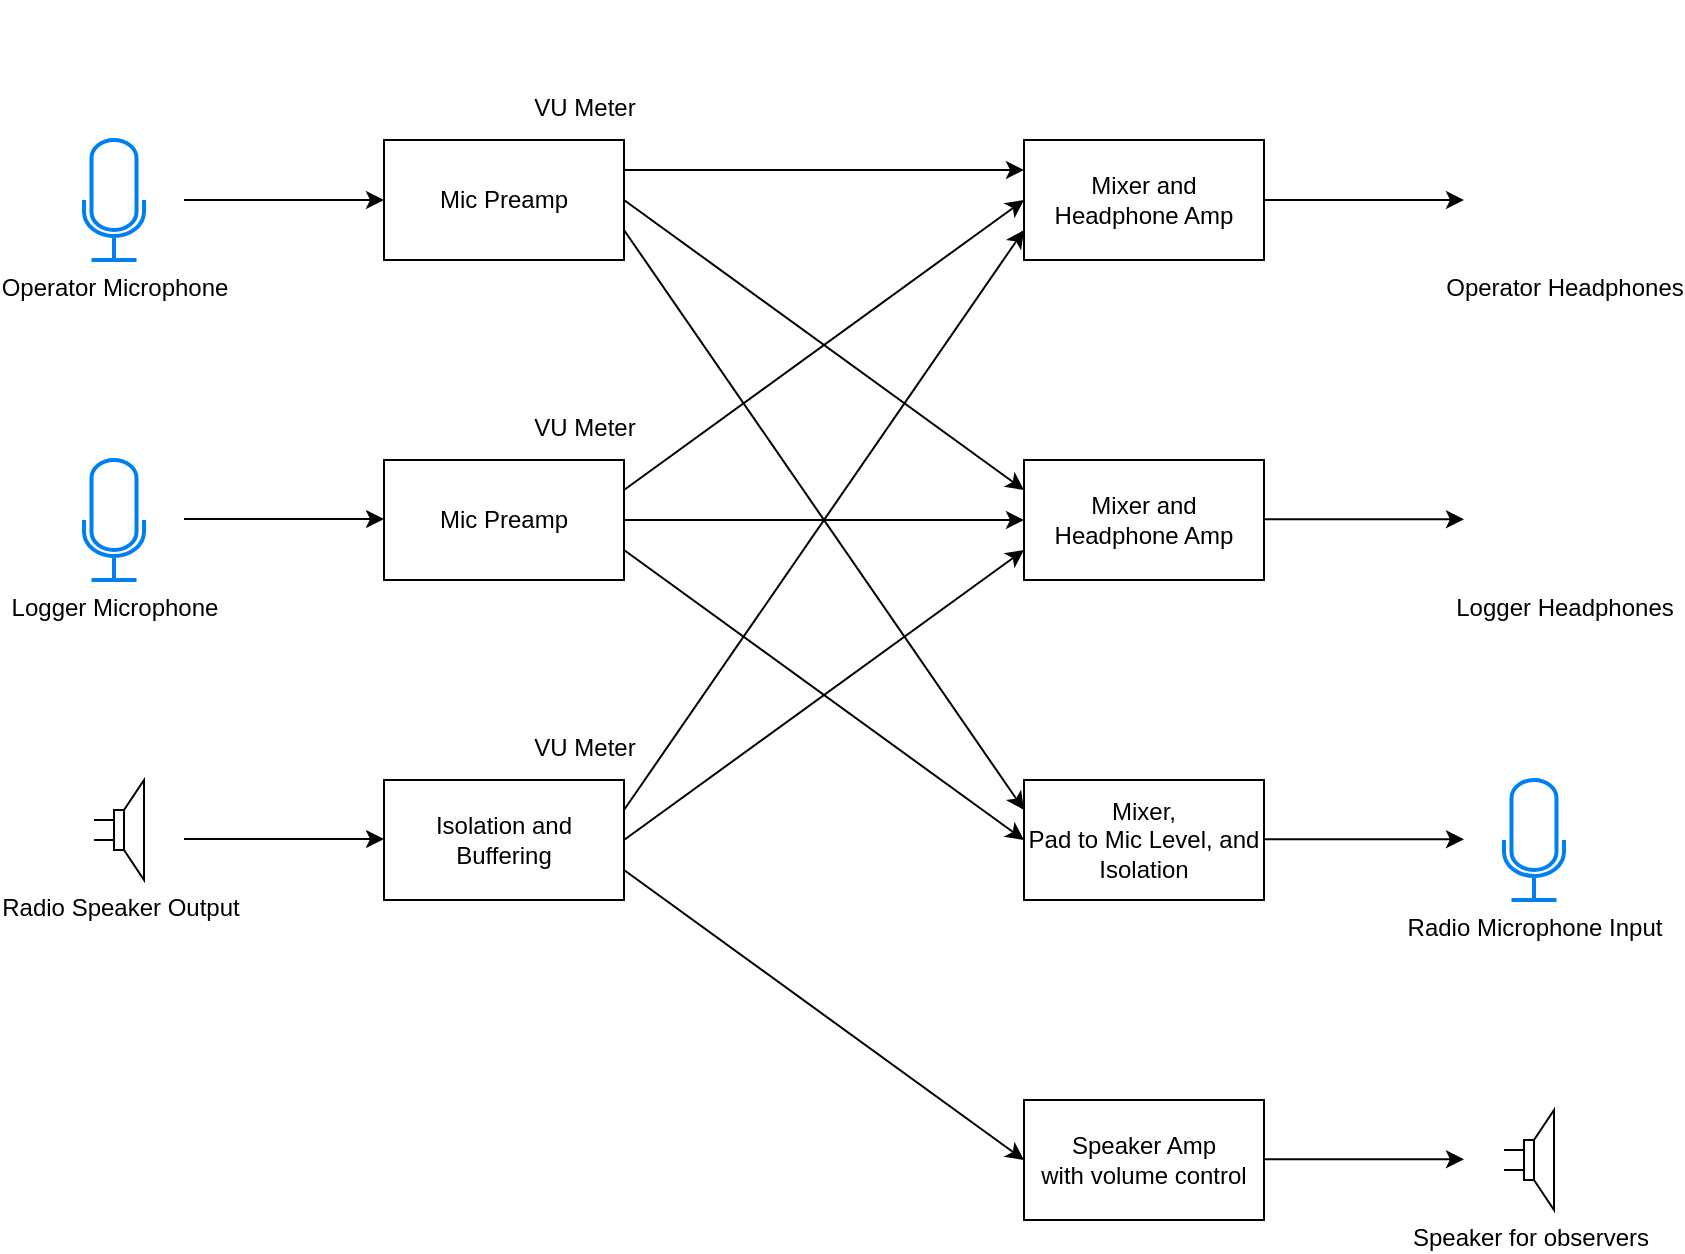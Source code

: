 <mxfile version="12.6.4" type="device"><diagram id="MFWhMeemk49CaF0EHvtF" name="Page-1"><mxGraphModel dx="1534" dy="805" grid="1" gridSize="10" guides="1" tooltips="1" connect="1" arrows="1" fold="1" page="1" pageScale="1" pageWidth="1100" pageHeight="850" math="0" shadow="0"><root><mxCell id="0"/><mxCell id="1" parent="0"/><mxCell id="GcHudyoX4z7bn77wp7Ku-3" value="Mic Preamp" style="rounded=0;whiteSpace=wrap;html=1;" vertex="1" parent="1"><mxGeometry x="280" y="120" width="120" height="60" as="geometry"/></mxCell><mxCell id="GcHudyoX4z7bn77wp7Ku-4" value="Mic Preamp" style="rounded=0;whiteSpace=wrap;html=1;" vertex="1" parent="1"><mxGeometry x="280" y="280" width="120" height="60" as="geometry"/></mxCell><mxCell id="GcHudyoX4z7bn77wp7Ku-6" value="" style="endArrow=classic;html=1;entryX=0;entryY=0.5;entryDx=0;entryDy=0;" edge="1" parent="1" target="GcHudyoX4z7bn77wp7Ku-3"><mxGeometry width="50" height="50" relative="1" as="geometry"><mxPoint x="180" y="150" as="sourcePoint"/><mxPoint x="240" y="220" as="targetPoint"/></mxGeometry></mxCell><mxCell id="GcHudyoX4z7bn77wp7Ku-7" value="" style="endArrow=classic;html=1;entryX=0;entryY=0.5;entryDx=0;entryDy=0;" edge="1" parent="1"><mxGeometry width="50" height="50" relative="1" as="geometry"><mxPoint x="180" y="309.5" as="sourcePoint"/><mxPoint x="280" y="309.5" as="targetPoint"/></mxGeometry></mxCell><mxCell id="GcHudyoX4z7bn77wp7Ku-8" value="" style="endArrow=classic;html=1;entryX=0;entryY=0.5;entryDx=0;entryDy=0;" edge="1" parent="1"><mxGeometry width="50" height="50" relative="1" as="geometry"><mxPoint x="180" y="469.5" as="sourcePoint"/><mxPoint x="280" y="469.5" as="targetPoint"/></mxGeometry></mxCell><mxCell id="GcHudyoX4z7bn77wp7Ku-9" value="Isolation and Buffering" style="rounded=0;whiteSpace=wrap;html=1;" vertex="1" parent="1"><mxGeometry x="280" y="440" width="120" height="60" as="geometry"/></mxCell><mxCell id="GcHudyoX4z7bn77wp7Ku-10" value="&lt;div&gt;Mixer and &lt;br&gt;&lt;/div&gt;&lt;div&gt;Headphone Amp&lt;/div&gt;" style="rounded=0;whiteSpace=wrap;html=1;" vertex="1" parent="1"><mxGeometry x="600" y="120" width="120" height="60" as="geometry"/></mxCell><mxCell id="GcHudyoX4z7bn77wp7Ku-11" value="&lt;div&gt;Mixer and &lt;br&gt;&lt;/div&gt;&lt;div&gt;Headphone Amp&lt;/div&gt;" style="rounded=0;whiteSpace=wrap;html=1;" vertex="1" parent="1"><mxGeometry x="600" y="280" width="120" height="60" as="geometry"/></mxCell><mxCell id="GcHudyoX4z7bn77wp7Ku-12" value="&lt;div&gt;Mixer,&lt;br&gt;&lt;/div&gt;&lt;div&gt;Pad to Mic Level, and Isolation&lt;br&gt;&lt;/div&gt;" style="rounded=0;whiteSpace=wrap;html=1;" vertex="1" parent="1"><mxGeometry x="600" y="440" width="120" height="60" as="geometry"/></mxCell><mxCell id="GcHudyoX4z7bn77wp7Ku-13" value="&lt;div&gt;Speaker Amp&lt;/div&gt;&lt;div&gt;with volume control&lt;br&gt;&lt;/div&gt;" style="rounded=0;whiteSpace=wrap;html=1;" vertex="1" parent="1"><mxGeometry x="600" y="600" width="120" height="60" as="geometry"/></mxCell><mxCell id="GcHudyoX4z7bn77wp7Ku-14" value="Radio Speaker Output" style="pointerEvents=1;verticalLabelPosition=bottom;shadow=0;dashed=0;align=center;html=1;verticalAlign=top;shape=mxgraph.electrical.electro-mechanical.loudspeaker;" vertex="1" parent="1"><mxGeometry x="135" y="440" width="25" height="50" as="geometry"/></mxCell><mxCell id="GcHudyoX4z7bn77wp7Ku-19" value="Operator Microphone" style="html=1;verticalLabelPosition=bottom;align=center;labelBackgroundColor=#ffffff;verticalAlign=top;strokeWidth=2;strokeColor=#0080F0;shadow=0;dashed=0;shape=mxgraph.ios7.icons.microphone;" vertex="1" parent="1"><mxGeometry x="130" y="120" width="30" height="60" as="geometry"/></mxCell><mxCell id="GcHudyoX4z7bn77wp7Ku-20" value="Logger Microphone" style="html=1;verticalLabelPosition=bottom;align=center;labelBackgroundColor=#ffffff;verticalAlign=top;strokeWidth=2;strokeColor=#0080F0;shadow=0;dashed=0;shape=mxgraph.ios7.icons.microphone;" vertex="1" parent="1"><mxGeometry x="130" y="280" width="30" height="60" as="geometry"/></mxCell><mxCell id="GcHudyoX4z7bn77wp7Ku-21" value="Speaker for observers" style="pointerEvents=1;verticalLabelPosition=bottom;shadow=0;dashed=0;align=center;html=1;verticalAlign=top;shape=mxgraph.electrical.electro-mechanical.loudspeaker;" vertex="1" parent="1"><mxGeometry x="840" y="605" width="25" height="50" as="geometry"/></mxCell><mxCell id="GcHudyoX4z7bn77wp7Ku-22" value="Operator Headphones" style="shape=image;html=1;verticalAlign=top;verticalLabelPosition=bottom;labelBackgroundColor=#ffffff;imageAspect=0;aspect=fixed;image=https://cdn2.iconfinder.com/data/icons/ios-7-icons/50/headphones-128.png" vertex="1" parent="1"><mxGeometry x="840" y="120" width="60" height="60" as="geometry"/></mxCell><mxCell id="GcHudyoX4z7bn77wp7Ku-23" value="Logger Headphones" style="shape=image;html=1;verticalAlign=top;verticalLabelPosition=bottom;labelBackgroundColor=#ffffff;imageAspect=0;aspect=fixed;image=https://cdn2.iconfinder.com/data/icons/ios-7-icons/50/headphones-128.png" vertex="1" parent="1"><mxGeometry x="840" y="280" width="60" height="60" as="geometry"/></mxCell><mxCell id="GcHudyoX4z7bn77wp7Ku-24" value="Radio Microphone Input" style="html=1;verticalLabelPosition=bottom;align=center;labelBackgroundColor=#ffffff;verticalAlign=top;strokeWidth=2;strokeColor=#0080F0;shadow=0;dashed=0;shape=mxgraph.ios7.icons.microphone;" vertex="1" parent="1"><mxGeometry x="840" y="440" width="30" height="60" as="geometry"/></mxCell><mxCell id="GcHudyoX4z7bn77wp7Ku-25" value="" style="endArrow=classic;html=1;exitX=1;exitY=0.5;exitDx=0;exitDy=0;" edge="1" parent="1" source="GcHudyoX4z7bn77wp7Ku-10"><mxGeometry width="50" height="50" relative="1" as="geometry"><mxPoint x="730" y="70" as="sourcePoint"/><mxPoint x="820" y="150" as="targetPoint"/></mxGeometry></mxCell><mxCell id="GcHudyoX4z7bn77wp7Ku-26" value="" style="endArrow=classic;html=1;exitX=1;exitY=0.5;exitDx=0;exitDy=0;" edge="1" parent="1"><mxGeometry width="50" height="50" relative="1" as="geometry"><mxPoint x="720" y="309.66" as="sourcePoint"/><mxPoint x="820" y="309.66" as="targetPoint"/></mxGeometry></mxCell><mxCell id="GcHudyoX4z7bn77wp7Ku-27" value="" style="endArrow=classic;html=1;exitX=1;exitY=0.5;exitDx=0;exitDy=0;" edge="1" parent="1"><mxGeometry width="50" height="50" relative="1" as="geometry"><mxPoint x="720" y="469.66" as="sourcePoint"/><mxPoint x="820" y="469.66" as="targetPoint"/></mxGeometry></mxCell><mxCell id="GcHudyoX4z7bn77wp7Ku-28" value="" style="endArrow=classic;html=1;exitX=1;exitY=0.5;exitDx=0;exitDy=0;" edge="1" parent="1"><mxGeometry width="50" height="50" relative="1" as="geometry"><mxPoint x="720" y="629.66" as="sourcePoint"/><mxPoint x="820" y="629.66" as="targetPoint"/></mxGeometry></mxCell><mxCell id="GcHudyoX4z7bn77wp7Ku-29" value="" style="endArrow=classic;html=1;entryX=0;entryY=0.25;entryDx=0;entryDy=0;exitX=1;exitY=0.25;exitDx=0;exitDy=0;" edge="1" parent="1" source="GcHudyoX4z7bn77wp7Ku-3" target="GcHudyoX4z7bn77wp7Ku-10"><mxGeometry width="50" height="50" relative="1" as="geometry"><mxPoint x="430" y="170" as="sourcePoint"/><mxPoint x="500" y="149.66" as="targetPoint"/></mxGeometry></mxCell><mxCell id="GcHudyoX4z7bn77wp7Ku-30" value="" style="endArrow=classic;html=1;entryX=0;entryY=0.5;entryDx=0;entryDy=0;exitX=1;exitY=0.5;exitDx=0;exitDy=0;" edge="1" parent="1" source="GcHudyoX4z7bn77wp7Ku-4"><mxGeometry width="50" height="50" relative="1" as="geometry"><mxPoint x="420" y="320" as="sourcePoint"/><mxPoint x="600" y="310.0" as="targetPoint"/></mxGeometry></mxCell><mxCell id="GcHudyoX4z7bn77wp7Ku-31" value="" style="endArrow=classic;html=1;exitX=1;exitY=0.5;exitDx=0;exitDy=0;entryX=0;entryY=0.25;entryDx=0;entryDy=0;" edge="1" parent="1" source="GcHudyoX4z7bn77wp7Ku-3" target="GcHudyoX4z7bn77wp7Ku-11"><mxGeometry width="50" height="50" relative="1" as="geometry"><mxPoint x="420" y="169.66" as="sourcePoint"/><mxPoint x="620" y="170.0" as="targetPoint"/></mxGeometry></mxCell><mxCell id="GcHudyoX4z7bn77wp7Ku-32" value="" style="endArrow=classic;html=1;exitX=1;exitY=0.25;exitDx=0;exitDy=0;entryX=0;entryY=0.5;entryDx=0;entryDy=0;" edge="1" parent="1" source="GcHudyoX4z7bn77wp7Ku-4" target="GcHudyoX4z7bn77wp7Ku-10"><mxGeometry width="50" height="50" relative="1" as="geometry"><mxPoint x="430" y="179.66" as="sourcePoint"/><mxPoint x="630" y="180.0" as="targetPoint"/></mxGeometry></mxCell><mxCell id="GcHudyoX4z7bn77wp7Ku-33" value="" style="endArrow=classic;html=1;exitX=1;exitY=0.25;exitDx=0;exitDy=0;entryX=0;entryY=0.75;entryDx=0;entryDy=0;" edge="1" parent="1" source="GcHudyoX4z7bn77wp7Ku-9" target="GcHudyoX4z7bn77wp7Ku-10"><mxGeometry width="50" height="50" relative="1" as="geometry"><mxPoint x="410" y="305" as="sourcePoint"/><mxPoint x="610" y="175.0" as="targetPoint"/></mxGeometry></mxCell><mxCell id="GcHudyoX4z7bn77wp7Ku-34" value="" style="endArrow=classic;html=1;exitX=1;exitY=0.5;exitDx=0;exitDy=0;entryX=0;entryY=0.75;entryDx=0;entryDy=0;" edge="1" parent="1" source="GcHudyoX4z7bn77wp7Ku-9" target="GcHudyoX4z7bn77wp7Ku-11"><mxGeometry width="50" height="50" relative="1" as="geometry"><mxPoint x="420" y="315" as="sourcePoint"/><mxPoint x="620" y="185.0" as="targetPoint"/></mxGeometry></mxCell><mxCell id="GcHudyoX4z7bn77wp7Ku-35" value="" style="endArrow=classic;html=1;exitX=1;exitY=0.75;exitDx=0;exitDy=0;entryX=0;entryY=0.5;entryDx=0;entryDy=0;" edge="1" parent="1" source="GcHudyoX4z7bn77wp7Ku-9" target="GcHudyoX4z7bn77wp7Ku-13"><mxGeometry width="50" height="50" relative="1" as="geometry"><mxPoint x="430" y="325" as="sourcePoint"/><mxPoint x="630" y="195.0" as="targetPoint"/></mxGeometry></mxCell><mxCell id="GcHudyoX4z7bn77wp7Ku-36" value="" style="endArrow=classic;html=1;exitX=1;exitY=0.75;exitDx=0;exitDy=0;entryX=0;entryY=0.5;entryDx=0;entryDy=0;" edge="1" parent="1" source="GcHudyoX4z7bn77wp7Ku-4" target="GcHudyoX4z7bn77wp7Ku-12"><mxGeometry width="50" height="50" relative="1" as="geometry"><mxPoint x="440" y="335" as="sourcePoint"/><mxPoint x="640" y="205.0" as="targetPoint"/></mxGeometry></mxCell><mxCell id="GcHudyoX4z7bn77wp7Ku-37" value="" style="endArrow=classic;html=1;exitX=1;exitY=0.75;exitDx=0;exitDy=0;entryX=0;entryY=0.25;entryDx=0;entryDy=0;" edge="1" parent="1" source="GcHudyoX4z7bn77wp7Ku-3" target="GcHudyoX4z7bn77wp7Ku-12"><mxGeometry width="50" height="50" relative="1" as="geometry"><mxPoint x="410" y="335" as="sourcePoint"/><mxPoint x="610" y="495" as="targetPoint"/></mxGeometry></mxCell><mxCell id="GcHudyoX4z7bn77wp7Ku-38" value="VU Meter" style="shape=image;html=1;verticalAlign=top;verticalLabelPosition=bottom;labelBackgroundColor=#ffffff;imageAspect=0;aspect=fixed;image=https://cdn4.iconfinder.com/data/icons/miu/24/circle-dashboard-meter-fuel-gauge-outline-stroke-128.png" vertex="1" parent="1"><mxGeometry x="360" y="50" width="40" height="40" as="geometry"/></mxCell><mxCell id="GcHudyoX4z7bn77wp7Ku-39" value="VU Meter" style="shape=image;html=1;verticalAlign=top;verticalLabelPosition=bottom;labelBackgroundColor=#ffffff;imageAspect=0;aspect=fixed;image=https://cdn4.iconfinder.com/data/icons/miu/24/circle-dashboard-meter-fuel-gauge-outline-stroke-128.png" vertex="1" parent="1"><mxGeometry x="360" y="210" width="40" height="40" as="geometry"/></mxCell><mxCell id="GcHudyoX4z7bn77wp7Ku-40" value="VU Meter" style="shape=image;html=1;verticalAlign=top;verticalLabelPosition=bottom;labelBackgroundColor=#ffffff;imageAspect=0;aspect=fixed;image=https://cdn4.iconfinder.com/data/icons/miu/24/circle-dashboard-meter-fuel-gauge-outline-stroke-128.png" vertex="1" parent="1"><mxGeometry x="360" y="370" width="40" height="40" as="geometry"/></mxCell></root></mxGraphModel></diagram></mxfile>